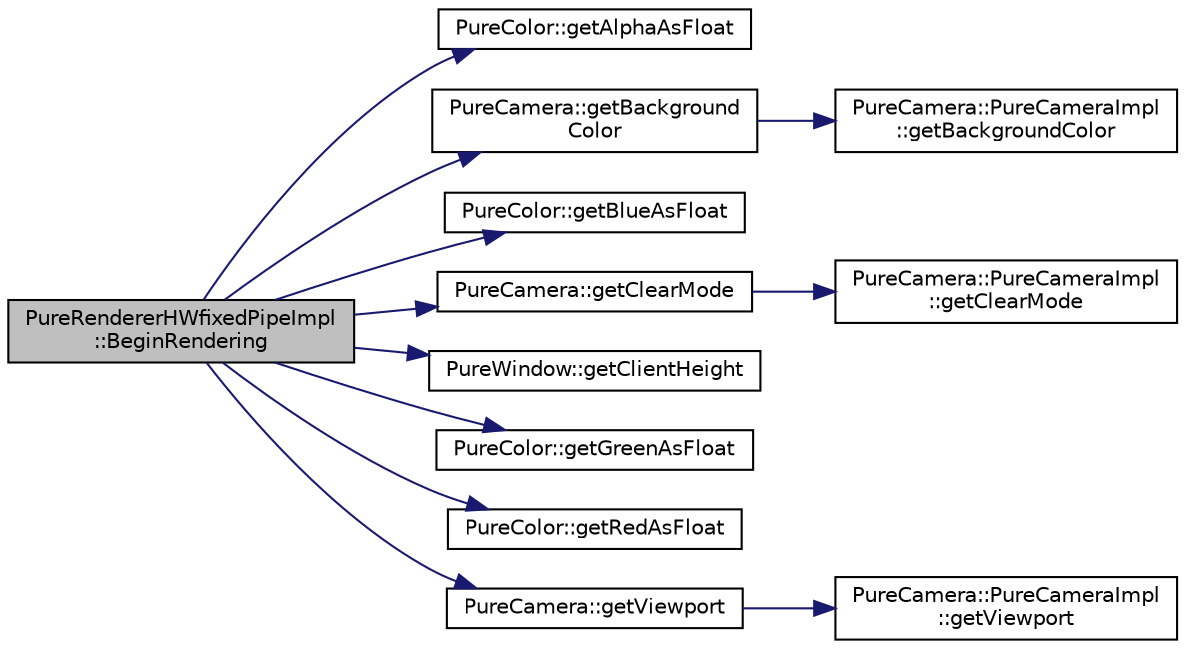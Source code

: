 digraph "PureRendererHWfixedPipeImpl::BeginRendering"
{
 // LATEX_PDF_SIZE
  edge [fontname="Helvetica",fontsize="10",labelfontname="Helvetica",labelfontsize="10"];
  node [fontname="Helvetica",fontsize="10",shape=record];
  rankdir="LR";
  Node1 [label="PureRendererHWfixedPipeImpl\l::BeginRendering",height=0.2,width=0.4,color="black", fillcolor="grey75", style="filled", fontcolor="black",tooltip="Sets viewport size and clears buffers."];
  Node1 -> Node2 [color="midnightblue",fontsize="10",style="solid",fontname="Helvetica"];
  Node2 [label="PureColor::getAlphaAsFloat",height=0.2,width=0.4,color="black", fillcolor="white", style="filled",URL="$class_pure_color.html#acc8338ef8c3b46b76d262ae653c7d6a9",tooltip="Gets alpha component."];
  Node1 -> Node3 [color="midnightblue",fontsize="10",style="solid",fontname="Helvetica"];
  Node3 [label="PureCamera::getBackground\lColor",height=0.2,width=0.4,color="black", fillcolor="white", style="filled",URL="$class_pure_camera.html#a49d634d706b7d98bcf653cbbee2f40fa",tooltip="Gets camera background color."];
  Node3 -> Node4 [color="midnightblue",fontsize="10",style="solid",fontname="Helvetica"];
  Node4 [label="PureCamera::PureCameraImpl\l::getBackgroundColor",height=0.2,width=0.4,color="black", fillcolor="white", style="filled",URL="$class_pure_camera_1_1_pure_camera_impl.html#a0c98020f1d3221fa3f46e57c95db982e",tooltip=" "];
  Node1 -> Node5 [color="midnightblue",fontsize="10",style="solid",fontname="Helvetica"];
  Node5 [label="PureColor::getBlueAsFloat",height=0.2,width=0.4,color="black", fillcolor="white", style="filled",URL="$class_pure_color.html#a0cf1c0771db6383439a13df898f26918",tooltip="Gets blue component."];
  Node1 -> Node6 [color="midnightblue",fontsize="10",style="solid",fontname="Helvetica"];
  Node6 [label="PureCamera::getClearMode",height=0.2,width=0.4,color="black", fillcolor="white", style="filled",URL="$class_pure_camera.html#a8f34ba5e57c9236b592765e1e0924417",tooltip="Gets clear mode."];
  Node6 -> Node7 [color="midnightblue",fontsize="10",style="solid",fontname="Helvetica"];
  Node7 [label="PureCamera::PureCameraImpl\l::getClearMode",height=0.2,width=0.4,color="black", fillcolor="white", style="filled",URL="$class_pure_camera_1_1_pure_camera_impl.html#a07cdbc8e27b357617e3b20cba3bb2517",tooltip=" "];
  Node1 -> Node8 [color="midnightblue",fontsize="10",style="solid",fontname="Helvetica"];
  Node8 [label="PureWindow::getClientHeight",height=0.2,width=0.4,color="black", fillcolor="white", style="filled",URL="$class_pure_window.html#ac45c4ecfcf2411975b265a8f1ebc0e74",tooltip="Gets window client height."];
  Node1 -> Node9 [color="midnightblue",fontsize="10",style="solid",fontname="Helvetica"];
  Node9 [label="PureColor::getGreenAsFloat",height=0.2,width=0.4,color="black", fillcolor="white", style="filled",URL="$class_pure_color.html#a8b4e680b2a9903004f91c28149f486d5",tooltip="Gets green component."];
  Node1 -> Node10 [color="midnightblue",fontsize="10",style="solid",fontname="Helvetica"];
  Node10 [label="PureColor::getRedAsFloat",height=0.2,width=0.4,color="black", fillcolor="white", style="filled",URL="$class_pure_color.html#a4c9ee3fab5dc652bdec428a1ded04fa2",tooltip="Gets red component."];
  Node1 -> Node11 [color="midnightblue",fontsize="10",style="solid",fontname="Helvetica"];
  Node11 [label="PureCamera::getViewport",height=0.2,width=0.4,color="black", fillcolor="white", style="filled",URL="$class_pure_camera.html#a165e80e61119139c31f6bbd3dccf8ce4",tooltip="Gets camera viewport."];
  Node11 -> Node12 [color="midnightblue",fontsize="10",style="solid",fontname="Helvetica"];
  Node12 [label="PureCamera::PureCameraImpl\l::getViewport",height=0.2,width=0.4,color="black", fillcolor="white", style="filled",URL="$class_pure_camera_1_1_pure_camera_impl.html#a5724f8f555758426f37e0a0983593215",tooltip=" "];
}
